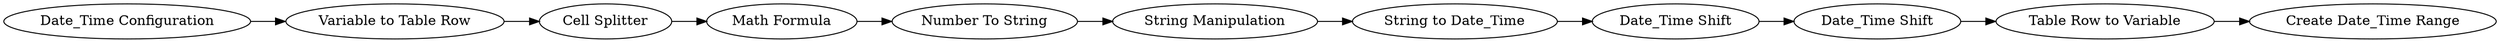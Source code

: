 digraph {
	11 -> 15
	14 -> 8
	18 -> 14
	12 -> 16
	17 -> 18
	9 -> 10
	15 -> 13
	10 -> 11
	16 -> 17
	13 -> 12
	16 [label="String to Date_Time"]
	13 [label="Number To String"]
	9 [label="Date_Time Configuration"]
	11 [label="Cell Splitter"]
	18 [label="Date_Time Shift"]
	10 [label="Variable to Table Row"]
	8 [label="Create Date_Time Range"]
	15 [label="Math Formula"]
	14 [label="Table Row to Variable"]
	17 [label="Date_Time Shift"]
	12 [label="String Manipulation"]
	rankdir=LR
}

